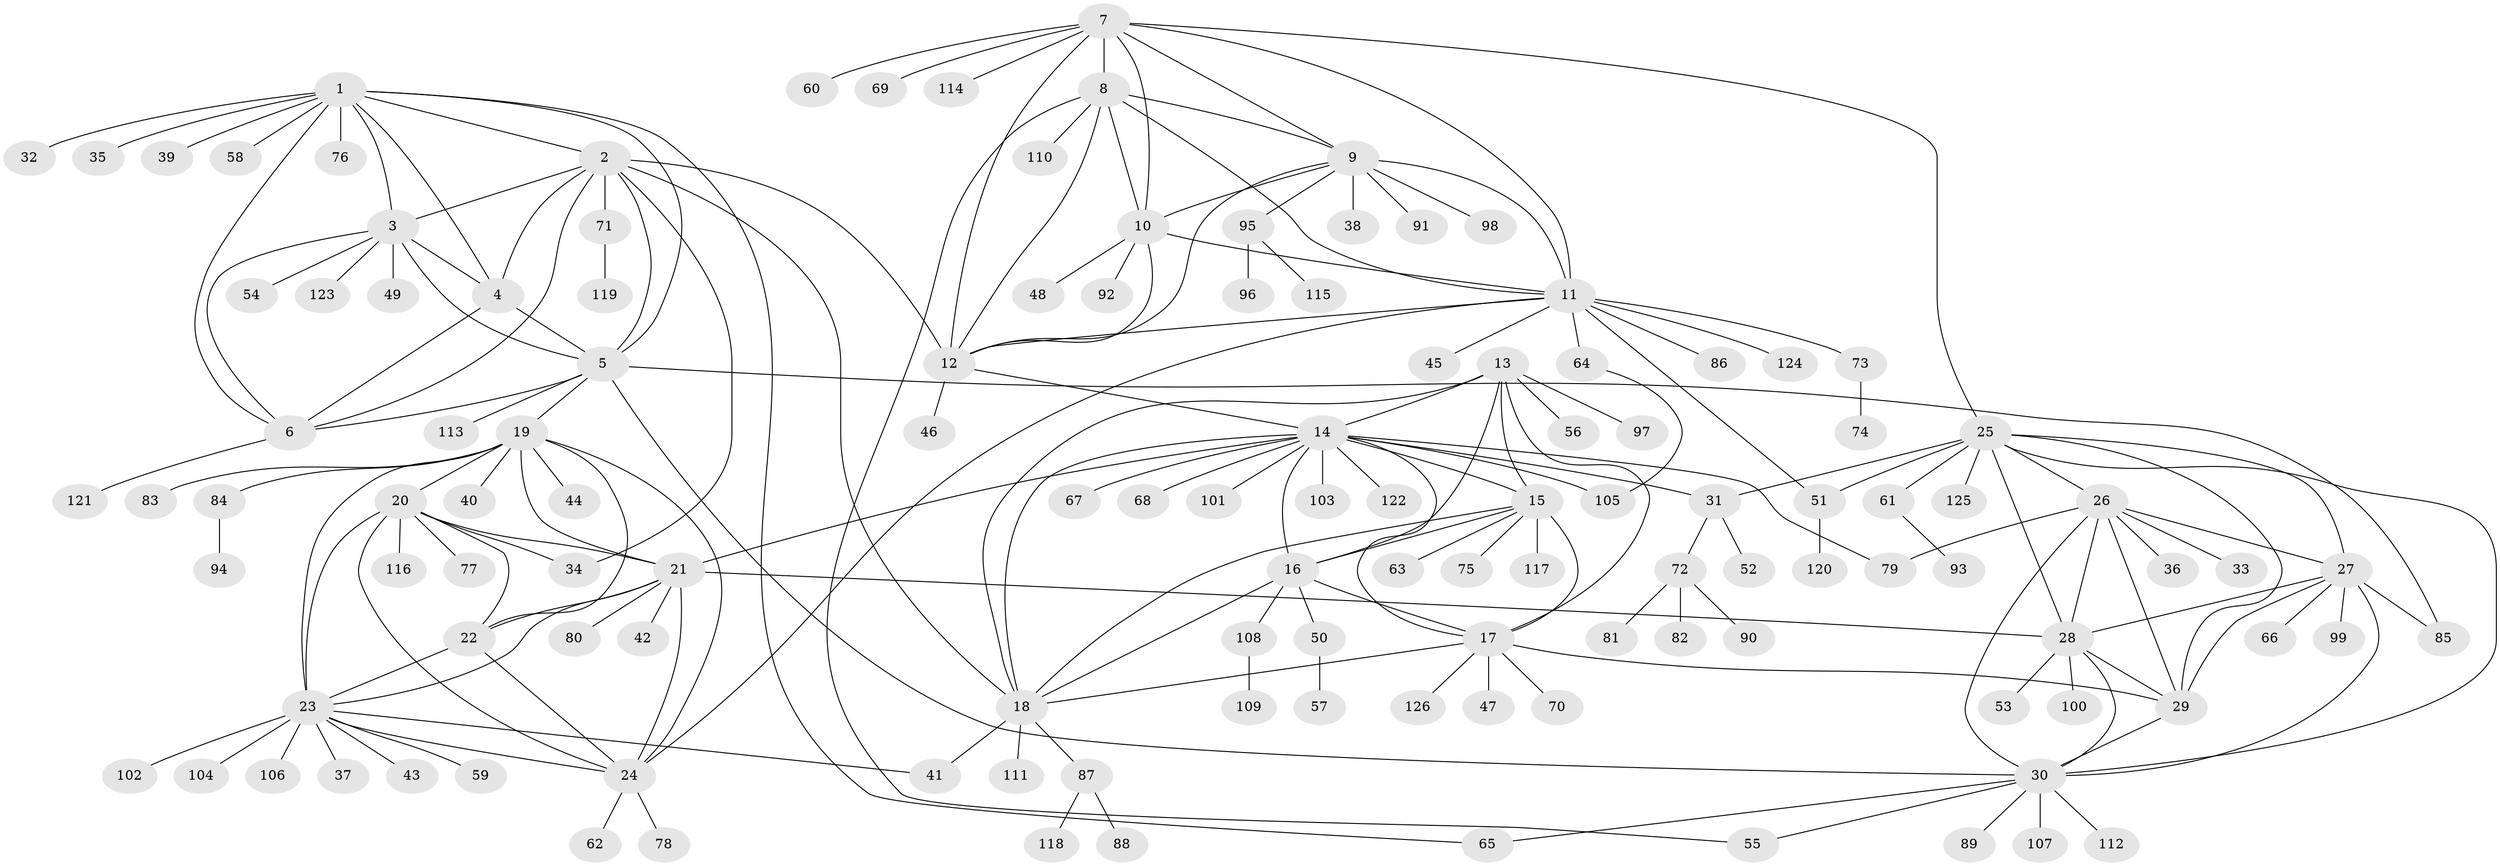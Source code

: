 // Generated by graph-tools (version 1.1) at 2025/54/03/09/25 04:54:22]
// undirected, 126 vertices, 190 edges
graph export_dot {
graph [start="1"]
  node [color=gray90,style=filled];
  1;
  2;
  3;
  4;
  5;
  6;
  7;
  8;
  9;
  10;
  11;
  12;
  13;
  14;
  15;
  16;
  17;
  18;
  19;
  20;
  21;
  22;
  23;
  24;
  25;
  26;
  27;
  28;
  29;
  30;
  31;
  32;
  33;
  34;
  35;
  36;
  37;
  38;
  39;
  40;
  41;
  42;
  43;
  44;
  45;
  46;
  47;
  48;
  49;
  50;
  51;
  52;
  53;
  54;
  55;
  56;
  57;
  58;
  59;
  60;
  61;
  62;
  63;
  64;
  65;
  66;
  67;
  68;
  69;
  70;
  71;
  72;
  73;
  74;
  75;
  76;
  77;
  78;
  79;
  80;
  81;
  82;
  83;
  84;
  85;
  86;
  87;
  88;
  89;
  90;
  91;
  92;
  93;
  94;
  95;
  96;
  97;
  98;
  99;
  100;
  101;
  102;
  103;
  104;
  105;
  106;
  107;
  108;
  109;
  110;
  111;
  112;
  113;
  114;
  115;
  116;
  117;
  118;
  119;
  120;
  121;
  122;
  123;
  124;
  125;
  126;
  1 -- 2;
  1 -- 3;
  1 -- 4;
  1 -- 5;
  1 -- 6;
  1 -- 32;
  1 -- 35;
  1 -- 39;
  1 -- 58;
  1 -- 65;
  1 -- 76;
  2 -- 3;
  2 -- 4;
  2 -- 5;
  2 -- 6;
  2 -- 12;
  2 -- 18;
  2 -- 34;
  2 -- 71;
  3 -- 4;
  3 -- 5;
  3 -- 6;
  3 -- 49;
  3 -- 54;
  3 -- 123;
  4 -- 5;
  4 -- 6;
  5 -- 6;
  5 -- 19;
  5 -- 30;
  5 -- 85;
  5 -- 113;
  6 -- 121;
  7 -- 8;
  7 -- 9;
  7 -- 10;
  7 -- 11;
  7 -- 12;
  7 -- 25;
  7 -- 60;
  7 -- 69;
  7 -- 114;
  8 -- 9;
  8 -- 10;
  8 -- 11;
  8 -- 12;
  8 -- 55;
  8 -- 110;
  9 -- 10;
  9 -- 11;
  9 -- 12;
  9 -- 38;
  9 -- 91;
  9 -- 95;
  9 -- 98;
  10 -- 11;
  10 -- 12;
  10 -- 48;
  10 -- 92;
  11 -- 12;
  11 -- 24;
  11 -- 45;
  11 -- 51;
  11 -- 64;
  11 -- 73;
  11 -- 86;
  11 -- 124;
  12 -- 14;
  12 -- 46;
  13 -- 14;
  13 -- 15;
  13 -- 16;
  13 -- 17;
  13 -- 18;
  13 -- 56;
  13 -- 97;
  14 -- 15;
  14 -- 16;
  14 -- 17;
  14 -- 18;
  14 -- 21;
  14 -- 31;
  14 -- 67;
  14 -- 68;
  14 -- 79;
  14 -- 101;
  14 -- 103;
  14 -- 105;
  14 -- 122;
  15 -- 16;
  15 -- 17;
  15 -- 18;
  15 -- 63;
  15 -- 75;
  15 -- 117;
  16 -- 17;
  16 -- 18;
  16 -- 50;
  16 -- 108;
  17 -- 18;
  17 -- 29;
  17 -- 47;
  17 -- 70;
  17 -- 126;
  18 -- 41;
  18 -- 87;
  18 -- 111;
  19 -- 20;
  19 -- 21;
  19 -- 22;
  19 -- 23;
  19 -- 24;
  19 -- 40;
  19 -- 44;
  19 -- 83;
  19 -- 84;
  20 -- 21;
  20 -- 22;
  20 -- 23;
  20 -- 24;
  20 -- 34;
  20 -- 77;
  20 -- 116;
  21 -- 22;
  21 -- 23;
  21 -- 24;
  21 -- 28;
  21 -- 42;
  21 -- 80;
  22 -- 23;
  22 -- 24;
  23 -- 24;
  23 -- 37;
  23 -- 41;
  23 -- 43;
  23 -- 59;
  23 -- 102;
  23 -- 104;
  23 -- 106;
  24 -- 62;
  24 -- 78;
  25 -- 26;
  25 -- 27;
  25 -- 28;
  25 -- 29;
  25 -- 30;
  25 -- 31;
  25 -- 51;
  25 -- 61;
  25 -- 125;
  26 -- 27;
  26 -- 28;
  26 -- 29;
  26 -- 30;
  26 -- 33;
  26 -- 36;
  26 -- 79;
  27 -- 28;
  27 -- 29;
  27 -- 30;
  27 -- 66;
  27 -- 85;
  27 -- 99;
  28 -- 29;
  28 -- 30;
  28 -- 53;
  28 -- 100;
  29 -- 30;
  30 -- 55;
  30 -- 65;
  30 -- 89;
  30 -- 107;
  30 -- 112;
  31 -- 52;
  31 -- 72;
  50 -- 57;
  51 -- 120;
  61 -- 93;
  64 -- 105;
  71 -- 119;
  72 -- 81;
  72 -- 82;
  72 -- 90;
  73 -- 74;
  84 -- 94;
  87 -- 88;
  87 -- 118;
  95 -- 96;
  95 -- 115;
  108 -- 109;
}

